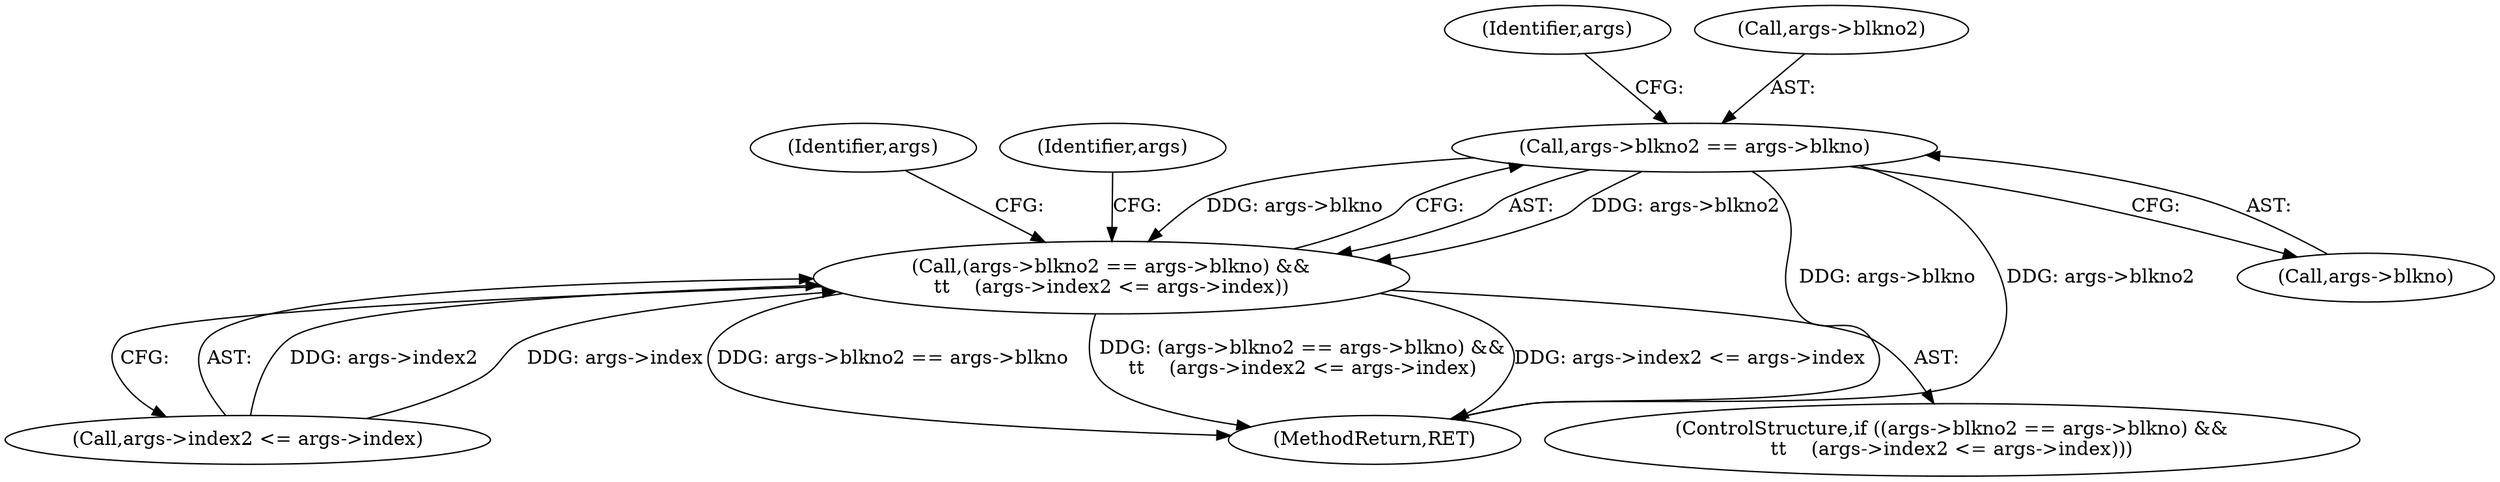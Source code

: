digraph "0_linux_8275cdd0e7ac550dcce2b3ef6d2fb3b808c1ae59_2@pointer" {
"1000356" [label="(Call,args->blkno2 == args->blkno)"];
"1000355" [label="(Call,(args->blkno2 == args->blkno) &&\n\t\t    (args->index2 <= args->index))"];
"1000363" [label="(Call,args->index2 <= args->index)"];
"1000365" [label="(Identifier,args)"];
"1000360" [label="(Call,args->blkno)"];
"1000662" [label="(MethodReturn,RET)"];
"1000356" [label="(Call,args->blkno2 == args->blkno)"];
"1000377" [label="(Identifier,args)"];
"1000355" [label="(Call,(args->blkno2 == args->blkno) &&\n\t\t    (args->index2 <= args->index))"];
"1000357" [label="(Call,args->blkno2)"];
"1000373" [label="(Identifier,args)"];
"1000354" [label="(ControlStructure,if ((args->blkno2 == args->blkno) &&\n\t\t    (args->index2 <= args->index)))"];
"1000356" -> "1000355"  [label="AST: "];
"1000356" -> "1000360"  [label="CFG: "];
"1000357" -> "1000356"  [label="AST: "];
"1000360" -> "1000356"  [label="AST: "];
"1000365" -> "1000356"  [label="CFG: "];
"1000355" -> "1000356"  [label="CFG: "];
"1000356" -> "1000662"  [label="DDG: args->blkno2"];
"1000356" -> "1000662"  [label="DDG: args->blkno"];
"1000356" -> "1000355"  [label="DDG: args->blkno2"];
"1000356" -> "1000355"  [label="DDG: args->blkno"];
"1000355" -> "1000354"  [label="AST: "];
"1000355" -> "1000363"  [label="CFG: "];
"1000363" -> "1000355"  [label="AST: "];
"1000373" -> "1000355"  [label="CFG: "];
"1000377" -> "1000355"  [label="CFG: "];
"1000355" -> "1000662"  [label="DDG: args->blkno2 == args->blkno"];
"1000355" -> "1000662"  [label="DDG: (args->blkno2 == args->blkno) &&\n\t\t    (args->index2 <= args->index)"];
"1000355" -> "1000662"  [label="DDG: args->index2 <= args->index"];
"1000363" -> "1000355"  [label="DDG: args->index2"];
"1000363" -> "1000355"  [label="DDG: args->index"];
}
